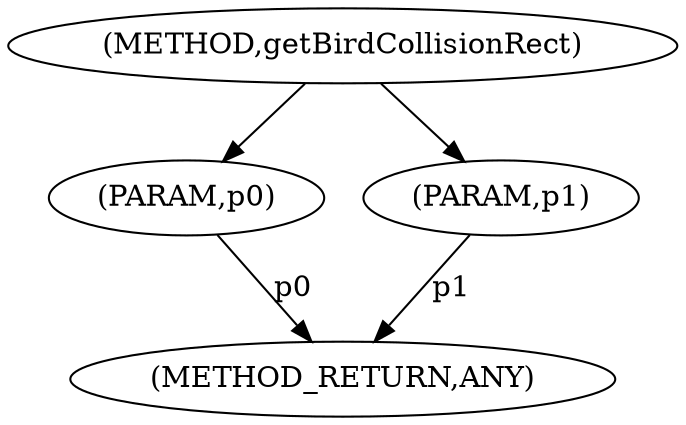 digraph "getBirdCollisionRect" {  
"1103" [label = <(METHOD,getBirdCollisionRect)> ]
"1107" [label = <(METHOD_RETURN,ANY)> ]
"1104" [label = <(PARAM,p0)> ]
"1105" [label = <(PARAM,p1)> ]
  "1104" -> "1107"  [ label = "p0"] 
  "1105" -> "1107"  [ label = "p1"] 
  "1103" -> "1104" 
  "1103" -> "1105" 
}
